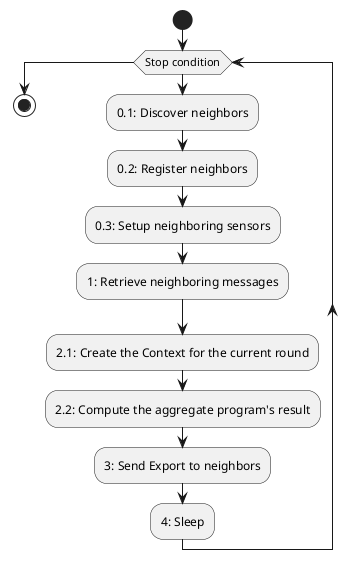 @startuml
start
while (Stop condition)
    :0.1: Discover neighbors;
    :0.2: Register neighbors;
    :0.3: Setup neighboring sensors;
    :1: Retrieve neighboring messages;
    :2.1: Create the Context for the current round;
    :2.2: Compute the aggregate program's result;
    :3: Send Export to neighbors;
    :4: Sleep;
endwhile
stop
@enduml